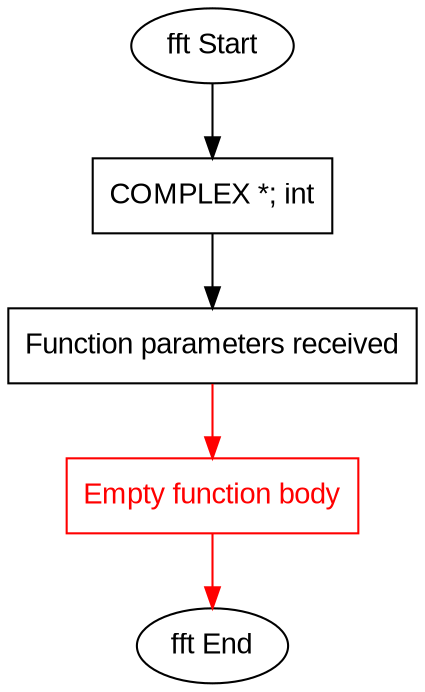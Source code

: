 digraph fft {
    rankdir=TB;
    node [shape=box, fontname=Arial];
    edge [fontname=Arial];

    start [label="fft Start", shape=ellipse];
    end [label="fft End", shape=ellipse];
    
    node_1 [label="COMPLEX *; int"];
    node_2 [label="Function parameters received"];
    node_3 [label="Empty function body", color=red, fontcolor=red];
    
    start -> node_1;
    node_1 -> node_2;
    node_2 -> node_3 [color=red, fontcolor=red];
    node_3 -> end [color=red, fontcolor=red];
}